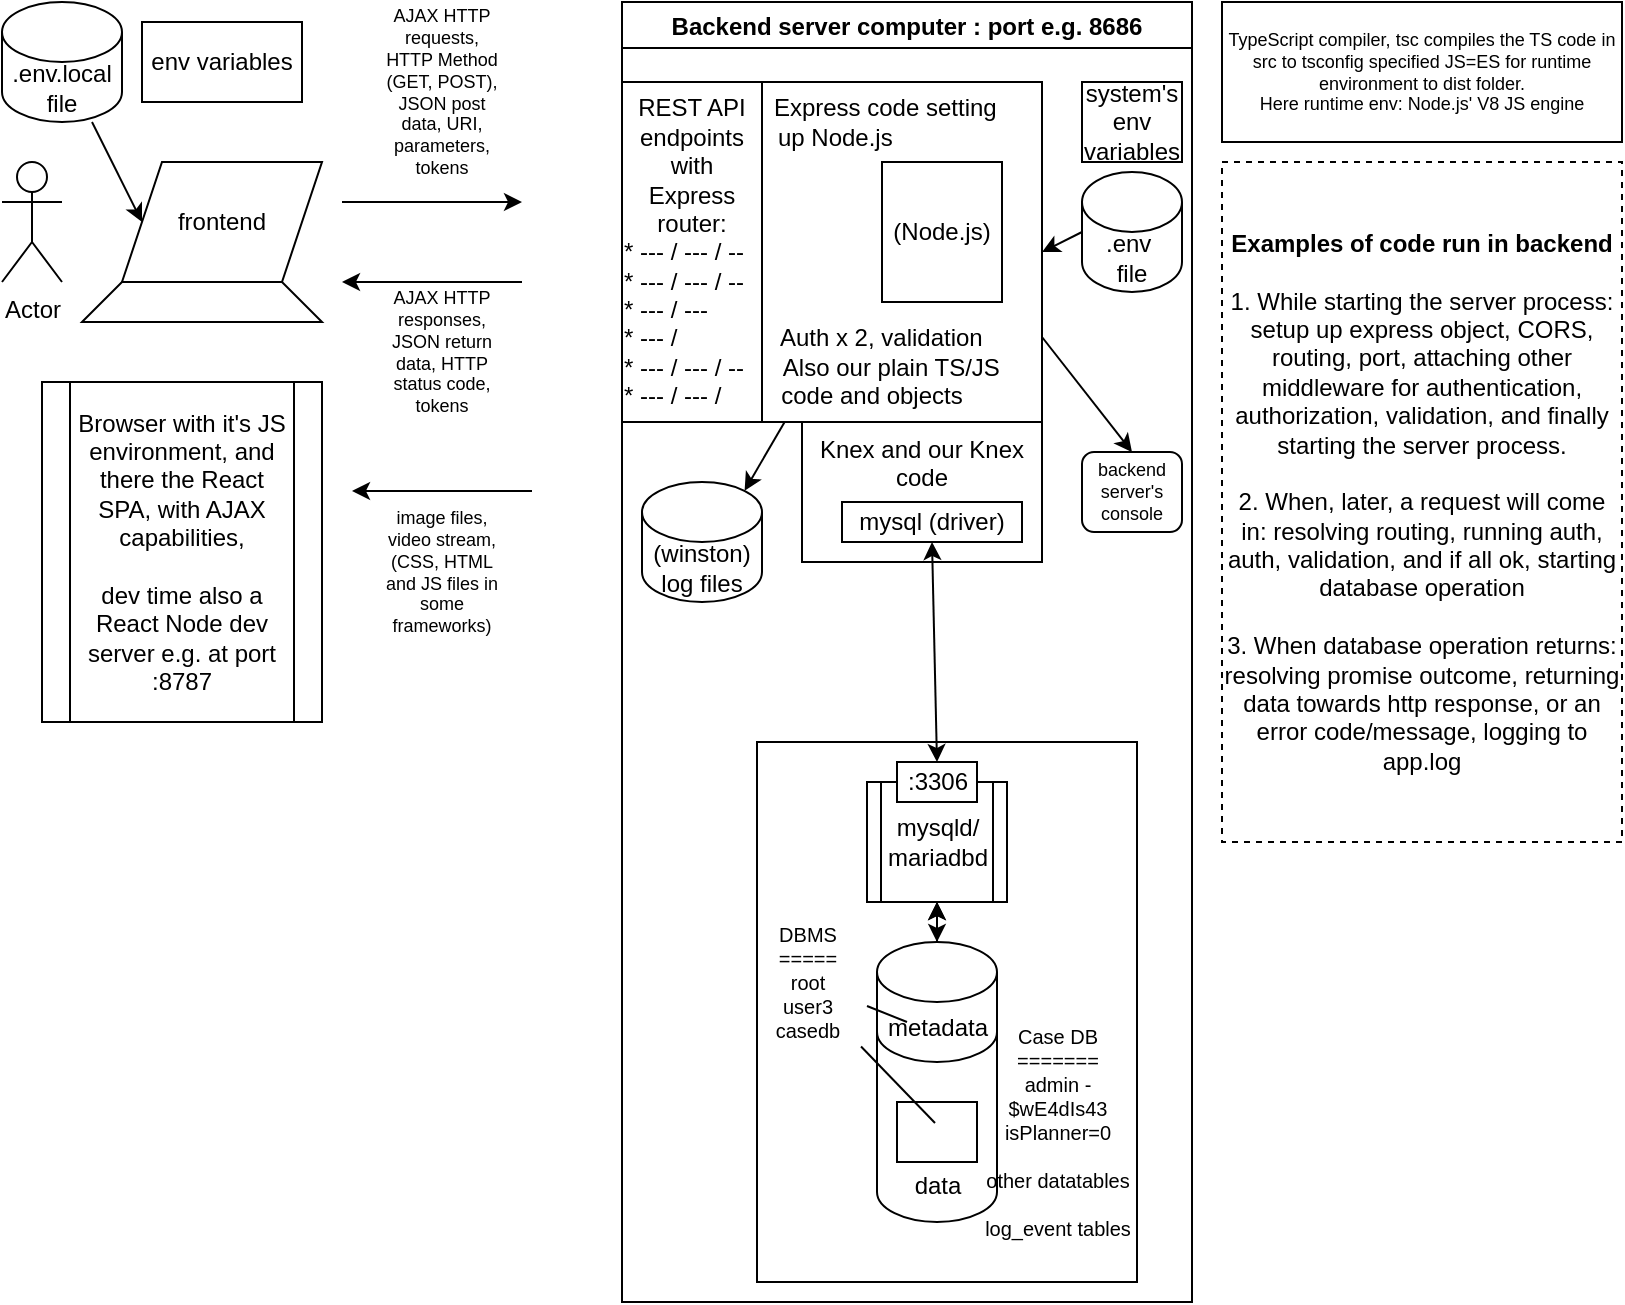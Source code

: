 <mxfile version="22.1.21" type="device">
  <diagram id="h55tdj7QSrnUSHJwO-mU" name="Page-1">
    <mxGraphModel dx="1293" dy="1182" grid="1" gridSize="10" guides="1" tooltips="1" connect="1" arrows="1" fold="1" page="1" pageScale="1" pageWidth="850" pageHeight="1100" math="0" shadow="0">
      <root>
        <mxCell id="0" />
        <mxCell id="1" parent="0" />
        <mxCell id="G-eGzGCWV8WMttfqfIlS-1" value="&lt;div&gt;&lt;b&gt;Examples of code run in backend&lt;/b&gt;&lt;br&gt;&lt;br&gt;&lt;/div&gt;&lt;div&gt;1. While starting the server process: setup up express object, CORS, routing, port, attaching other middleware for authentication, authorization, validation, and finally starting the server process.&lt;/div&gt;&lt;div&gt;&lt;br&gt;&lt;/div&gt;&lt;div&gt;2. When, later, a request will come in: resolving routing, running auth, auth, validation, and if all ok, starting database operation&lt;/div&gt;&lt;div&gt;&lt;br&gt;&lt;/div&gt;&lt;div&gt;3. When database operation returns: resolving promise outcome, returning data towards http response, or an error code/message, logging to app.log &lt;br&gt;&lt;/div&gt;" style="rounded=0;whiteSpace=wrap;html=1;dashed=1;" vertex="1" parent="1">
          <mxGeometry x="640" y="100" width="200" height="340" as="geometry" />
        </mxCell>
        <mxCell id="TLyrYJzbf9Jdq_ymWs2M-2" value="Actor" style="shape=umlActor;verticalLabelPosition=bottom;verticalAlign=top;html=1;outlineConnect=0;" parent="1" vertex="1">
          <mxGeometry x="30" y="100" width="30" height="60" as="geometry" />
        </mxCell>
        <mxCell id="TLyrYJzbf9Jdq_ymWs2M-6" value="" style="shape=trapezoid;perimeter=trapezoidPerimeter;whiteSpace=wrap;html=1;fixedSize=1;" parent="1" vertex="1">
          <mxGeometry x="70" y="160" width="120" height="20" as="geometry" />
        </mxCell>
        <mxCell id="TLyrYJzbf9Jdq_ymWs2M-7" value="frontend" style="shape=parallelogram;perimeter=parallelogramPerimeter;whiteSpace=wrap;html=1;fixedSize=1;" parent="1" vertex="1">
          <mxGeometry x="90" y="100" width="100" height="60" as="geometry" />
        </mxCell>
        <mxCell id="TLyrYJzbf9Jdq_ymWs2M-8" value="&lt;div&gt;Browser with it&#39;s JS environment, and there the React SPA, with AJAX capabilities,&lt;/div&gt;&lt;div&gt;&lt;br&gt;&lt;/div&gt;&lt;div&gt;dev time also a React Node dev server e.g. at port :8787&lt;br&gt;&lt;/div&gt;" style="shape=process;whiteSpace=wrap;html=1;backgroundOutline=1;" parent="1" vertex="1">
          <mxGeometry x="50" y="210" width="140" height="170" as="geometry" />
        </mxCell>
        <mxCell id="TLyrYJzbf9Jdq_ymWs2M-10" value="Backend server computer : port e.g. 8686" style="swimlane;" parent="1" vertex="1">
          <mxGeometry x="340" y="20" width="285" height="650" as="geometry" />
        </mxCell>
        <mxCell id="G-eGzGCWV8WMttfqfIlS-2" value="" style="rounded=0;whiteSpace=wrap;html=1;" vertex="1" parent="TLyrYJzbf9Jdq_ymWs2M-10">
          <mxGeometry x="67.5" y="370" width="190" height="270" as="geometry" />
        </mxCell>
        <mxCell id="TLyrYJzbf9Jdq_ymWs2M-38" value="&lt;div&gt;Knex and our Knex code&lt;/div&gt;&lt;div&gt;&lt;br&gt;&lt;/div&gt;&lt;div&gt;&lt;br&gt;&lt;/div&gt;" style="rounded=0;whiteSpace=wrap;html=1;" parent="TLyrYJzbf9Jdq_ymWs2M-10" vertex="1">
          <mxGeometry x="90" y="210" width="120" height="70" as="geometry" />
        </mxCell>
        <mxCell id="TLyrYJzbf9Jdq_ymWs2M-48" style="rounded=0;orthogonalLoop=1;jettySize=auto;html=1;exitX=0.855;exitY=0;exitDx=0;exitDy=4.35;exitPerimeter=0;fontSize=9;startArrow=classic;startFill=1;endArrow=none;endFill=0;entryX=0.39;entryY=0.994;entryDx=0;entryDy=0;entryPerimeter=0;" parent="TLyrYJzbf9Jdq_ymWs2M-10" source="TLyrYJzbf9Jdq_ymWs2M-21" target="TLyrYJzbf9Jdq_ymWs2M-30" edge="1">
          <mxGeometry relative="1" as="geometry" />
        </mxCell>
        <mxCell id="TLyrYJzbf9Jdq_ymWs2M-21" value="(winston) log files" style="shape=cylinder3;whiteSpace=wrap;html=1;boundedLbl=1;backgroundOutline=1;size=15;" parent="TLyrYJzbf9Jdq_ymWs2M-10" vertex="1">
          <mxGeometry x="10" y="240" width="60" height="60" as="geometry" />
        </mxCell>
        <mxCell id="TLyrYJzbf9Jdq_ymWs2M-30" value="&lt;div&gt;&amp;nbsp;&amp;nbsp;&amp;nbsp;&amp;nbsp;&amp;nbsp;&amp;nbsp;&amp;nbsp;&amp;nbsp;&amp;nbsp;&amp;nbsp;&amp;nbsp;&amp;nbsp;&amp;nbsp;&amp;nbsp;&amp;nbsp; Express code setting&lt;/div&gt;&lt;div&gt;&amp;nbsp;up Node.js&lt;/div&gt;&lt;br&gt;&lt;br&gt;&lt;br&gt;&lt;div&gt;&lt;br&gt;&lt;/div&gt;&lt;div&gt;&lt;br&gt;&lt;/div&gt;&lt;div&gt;&lt;br&gt;&lt;/div&gt;&amp;nbsp;&amp;nbsp;&amp;nbsp;&amp;nbsp;&amp;nbsp;&amp;nbsp;&amp;nbsp;&amp;nbsp;&amp;nbsp;&amp;nbsp;&amp;nbsp;&amp;nbsp;&amp;nbsp;&amp;nbsp; Auth x 2, validation&lt;br&gt;&lt;div&gt;&amp;nbsp;&amp;nbsp;&amp;nbsp;&amp;nbsp;&amp;nbsp;&amp;nbsp;&amp;nbsp;&amp;nbsp;&amp;nbsp;&amp;nbsp;&amp;nbsp;&amp;nbsp;&amp;nbsp;&amp;nbsp;&amp;nbsp;&amp;nbsp;&amp;nbsp; Also our plain TS/JS&lt;/div&gt;&lt;div&gt;&amp;nbsp; &amp;nbsp; &amp;nbsp; &amp;nbsp; &amp;nbsp;&amp;nbsp;&amp;nbsp; code and objects&lt;/div&gt;" style="rounded=0;whiteSpace=wrap;html=1;" parent="TLyrYJzbf9Jdq_ymWs2M-10" vertex="1">
          <mxGeometry y="40" width="210" height="170" as="geometry" />
        </mxCell>
        <mxCell id="TLyrYJzbf9Jdq_ymWs2M-31" value="(Node.js)" style="rounded=0;whiteSpace=wrap;html=1;" parent="TLyrYJzbf9Jdq_ymWs2M-10" vertex="1">
          <mxGeometry x="130" y="80" width="60" height="70" as="geometry" />
        </mxCell>
        <mxCell id="TLyrYJzbf9Jdq_ymWs2M-35" style="edgeStyle=orthogonalEdgeStyle;rounded=0;orthogonalLoop=1;jettySize=auto;html=1;exitX=0.5;exitY=1;exitDx=0;exitDy=0;startArrow=classic;startFill=1;" parent="TLyrYJzbf9Jdq_ymWs2M-10" source="TLyrYJzbf9Jdq_ymWs2M-31" target="TLyrYJzbf9Jdq_ymWs2M-31" edge="1">
          <mxGeometry relative="1" as="geometry" />
        </mxCell>
        <mxCell id="TLyrYJzbf9Jdq_ymWs2M-36" value="&lt;div align=&quot;center&quot;&gt;system&#39;s env variables&lt;/div&gt;" style="rounded=0;whiteSpace=wrap;html=1;align=center;" parent="TLyrYJzbf9Jdq_ymWs2M-10" vertex="1">
          <mxGeometry x="230" y="40" width="50" height="40" as="geometry" />
        </mxCell>
        <mxCell id="TLyrYJzbf9Jdq_ymWs2M-37" value="mysql (driver)" style="rounded=0;whiteSpace=wrap;html=1;" parent="TLyrYJzbf9Jdq_ymWs2M-10" vertex="1">
          <mxGeometry x="110" y="250" width="90" height="20" as="geometry" />
        </mxCell>
        <mxCell id="TLyrYJzbf9Jdq_ymWs2M-49" value="&lt;div align=&quot;center&quot;&gt;backend server&#39;s console&lt;/div&gt;" style="rounded=1;whiteSpace=wrap;html=1;fontSize=9;fillColor=#FFFFFF;align=center;" parent="TLyrYJzbf9Jdq_ymWs2M-10" vertex="1">
          <mxGeometry x="230" y="225" width="50" height="40" as="geometry" />
        </mxCell>
        <mxCell id="TLyrYJzbf9Jdq_ymWs2M-47" value="" style="endArrow=classic;startArrow=none;html=1;rounded=0;fontSize=9;startFill=0;exitX=1;exitY=0.75;exitDx=0;exitDy=0;entryX=0.5;entryY=0;entryDx=0;entryDy=0;" parent="TLyrYJzbf9Jdq_ymWs2M-10" source="TLyrYJzbf9Jdq_ymWs2M-30" target="TLyrYJzbf9Jdq_ymWs2M-49" edge="1">
          <mxGeometry width="50" height="50" relative="1" as="geometry">
            <mxPoint x="30" y="390" as="sourcePoint" />
            <mxPoint x="80" y="340" as="targetPoint" />
          </mxGeometry>
        </mxCell>
        <mxCell id="TLyrYJzbf9Jdq_ymWs2M-1" value="&lt;div&gt;&lt;br&gt;&lt;/div&gt;&lt;div&gt;&lt;br&gt;&lt;/div&gt;&lt;div&gt;&lt;br&gt;&lt;/div&gt;&lt;div&gt;&lt;br&gt;&lt;/div&gt;&lt;div&gt;data&lt;/div&gt;" style="shape=cylinder3;whiteSpace=wrap;html=1;boundedLbl=1;backgroundOutline=1;size=15;labelPosition=center;verticalLabelPosition=middle;align=center;verticalAlign=middle;" parent="TLyrYJzbf9Jdq_ymWs2M-10" vertex="1">
          <mxGeometry x="127.5" y="490" width="60" height="120" as="geometry" />
        </mxCell>
        <mxCell id="TLyrYJzbf9Jdq_ymWs2M-16" value="&lt;div&gt;mysqld/&lt;/div&gt;&lt;div&gt;mariadbd&lt;br&gt;&lt;/div&gt;" style="shape=process;whiteSpace=wrap;html=1;backgroundOutline=1;" parent="TLyrYJzbf9Jdq_ymWs2M-10" vertex="1">
          <mxGeometry x="122.5" y="390" width="70" height="60" as="geometry" />
        </mxCell>
        <mxCell id="TLyrYJzbf9Jdq_ymWs2M-20" value="" style="edgeStyle=orthogonalEdgeStyle;rounded=0;orthogonalLoop=1;jettySize=auto;html=1;startArrow=classic;startFill=1;" parent="TLyrYJzbf9Jdq_ymWs2M-10" source="TLyrYJzbf9Jdq_ymWs2M-1" target="TLyrYJzbf9Jdq_ymWs2M-16" edge="1">
          <mxGeometry relative="1" as="geometry" />
        </mxCell>
        <mxCell id="TLyrYJzbf9Jdq_ymWs2M-17" value="metadata" style="shape=cylinder3;whiteSpace=wrap;html=1;boundedLbl=1;backgroundOutline=1;size=15;" parent="TLyrYJzbf9Jdq_ymWs2M-10" vertex="1">
          <mxGeometry x="127.5" y="470" width="60" height="60" as="geometry" />
        </mxCell>
        <mxCell id="TLyrYJzbf9Jdq_ymWs2M-19" style="edgeStyle=orthogonalEdgeStyle;rounded=0;orthogonalLoop=1;jettySize=auto;html=1;entryX=0.5;entryY=1;entryDx=0;entryDy=0;startArrow=classic;startFill=1;" parent="TLyrYJzbf9Jdq_ymWs2M-10" source="TLyrYJzbf9Jdq_ymWs2M-17" target="TLyrYJzbf9Jdq_ymWs2M-16" edge="1">
          <mxGeometry relative="1" as="geometry" />
        </mxCell>
        <mxCell id="TLyrYJzbf9Jdq_ymWs2M-24" value=":3306" style="rounded=0;whiteSpace=wrap;html=1;" parent="TLyrYJzbf9Jdq_ymWs2M-10" vertex="1">
          <mxGeometry x="137.5" y="380" width="40" height="20" as="geometry" />
        </mxCell>
        <mxCell id="t30_W6AVCSpnA5dPM2ru-3" value="&lt;div style=&quot;font-size: 10px;&quot;&gt;DBMS&lt;/div&gt;&lt;div style=&quot;font-size: 10px;&quot;&gt;=====&lt;br&gt;&lt;/div&gt;&lt;div style=&quot;font-size: 10px;&quot;&gt;root&lt;br&gt;&lt;/div&gt;&lt;div style=&quot;font-size: 10px;&quot;&gt;user3&lt;/div&gt;&lt;div style=&quot;font-size: 10px;&quot;&gt;casedb&lt;br style=&quot;font-size: 10px;&quot;&gt;&lt;/div&gt;" style="text;strokeColor=none;align=center;fillColor=none;html=1;verticalAlign=middle;whiteSpace=wrap;rounded=0;fontSize=10;" parent="TLyrYJzbf9Jdq_ymWs2M-10" vertex="1">
          <mxGeometry x="62.5" y="450" width="60" height="80" as="geometry" />
        </mxCell>
        <mxCell id="t30_W6AVCSpnA5dPM2ru-7" value="" style="rounded=0;whiteSpace=wrap;html=1;" parent="TLyrYJzbf9Jdq_ymWs2M-10" vertex="1">
          <mxGeometry x="137.5" y="550" width="40" height="30" as="geometry" />
        </mxCell>
        <mxCell id="t30_W6AVCSpnA5dPM2ru-6" value="" style="endArrow=none;html=1;rounded=0;exitX=0.475;exitY=0.35;exitDx=0;exitDy=0;exitPerimeter=0;entryX=-0.133;entryY=0.871;entryDx=0;entryDy=0;entryPerimeter=0;" parent="TLyrYJzbf9Jdq_ymWs2M-10" source="t30_W6AVCSpnA5dPM2ru-7" target="TLyrYJzbf9Jdq_ymWs2M-17" edge="1">
          <mxGeometry width="50" height="50" relative="1" as="geometry">
            <mxPoint x="144.5" y="510" as="sourcePoint" />
            <mxPoint x="47.5" y="580" as="targetPoint" />
          </mxGeometry>
        </mxCell>
        <mxCell id="t30_W6AVCSpnA5dPM2ru-10" value="&lt;div&gt;Case DB&lt;/div&gt;&lt;div&gt;=======&lt;/div&gt;&lt;div style=&quot;font-size: 10px;&quot;&gt;admin - $wE4dIs43 isPlanner=0&lt;/div&gt;&lt;div style=&quot;font-size: 10px;&quot;&gt;&amp;nbsp;&lt;br&gt;&lt;/div&gt;&lt;div&gt;other datatables&lt;/div&gt;&lt;div&gt;&lt;br&gt;&lt;/div&gt;&lt;div&gt;log_event tables&lt;br&gt;&lt;/div&gt;" style="text;strokeColor=none;align=center;fillColor=none;html=1;verticalAlign=middle;whiteSpace=wrap;rounded=0;fontSize=10;" parent="TLyrYJzbf9Jdq_ymWs2M-10" vertex="1">
          <mxGeometry x="177.5" y="550" width="80" height="30" as="geometry" />
        </mxCell>
        <mxCell id="t30_W6AVCSpnA5dPM2ru-5" value="" style="endArrow=none;html=1;rounded=0;" parent="TLyrYJzbf9Jdq_ymWs2M-10" target="t30_W6AVCSpnA5dPM2ru-3" edge="1">
          <mxGeometry width="50" height="50" relative="1" as="geometry">
            <mxPoint x="142.5" y="510" as="sourcePoint" />
            <mxPoint x="118.5" y="492" as="targetPoint" />
          </mxGeometry>
        </mxCell>
        <mxCell id="TLyrYJzbf9Jdq_ymWs2M-42" style="rounded=0;orthogonalLoop=1;jettySize=auto;html=1;entryX=0.5;entryY=1;entryDx=0;entryDy=0;startArrow=classic;startFill=1;exitX=0.5;exitY=0;exitDx=0;exitDy=0;" parent="TLyrYJzbf9Jdq_ymWs2M-10" target="TLyrYJzbf9Jdq_ymWs2M-37" edge="1" source="TLyrYJzbf9Jdq_ymWs2M-24">
          <mxGeometry relative="1" as="geometry">
            <mxPoint x="150" y="290" as="sourcePoint" />
            <mxPoint x="390" y="440" as="targetPoint" />
          </mxGeometry>
        </mxCell>
        <mxCell id="TLyrYJzbf9Jdq_ymWs2M-29" value="&lt;div&gt;REST API endpoints with Express router:&lt;/div&gt;&lt;div align=&quot;left&quot;&gt;* --- / --- / --&lt;/div&gt;&lt;div align=&quot;left&quot;&gt;* --- / --- / --&lt;/div&gt;&lt;div align=&quot;left&quot;&gt;* --- / --- &lt;br&gt;&lt;/div&gt;&lt;div align=&quot;left&quot;&gt;* --- / &lt;br&gt;&lt;/div&gt;&lt;div align=&quot;left&quot;&gt;* --- / --- / --&lt;/div&gt;&lt;div align=&quot;left&quot;&gt;* --- / --- / &lt;br&gt;&lt;/div&gt;" style="rounded=0;whiteSpace=wrap;html=1;" parent="TLyrYJzbf9Jdq_ymWs2M-10" vertex="1">
          <mxGeometry y="40" width="70" height="170" as="geometry" />
        </mxCell>
        <mxCell id="G-eGzGCWV8WMttfqfIlS-21" value="&lt;div&gt;.env&amp;nbsp;&lt;/div&gt;&lt;div&gt;file&lt;/div&gt;" style="shape=cylinder3;whiteSpace=wrap;html=1;boundedLbl=1;backgroundOutline=1;size=15;" vertex="1" parent="TLyrYJzbf9Jdq_ymWs2M-10">
          <mxGeometry x="230" y="85" width="50" height="60" as="geometry" />
        </mxCell>
        <mxCell id="G-eGzGCWV8WMttfqfIlS-22" value="" style="endArrow=classic;startArrow=none;html=1;rounded=0;fontSize=9;startFill=0;exitX=0;exitY=0.5;exitDx=0;exitDy=0;entryX=1;entryY=0.5;entryDx=0;entryDy=0;exitPerimeter=0;" edge="1" parent="TLyrYJzbf9Jdq_ymWs2M-10" source="G-eGzGCWV8WMttfqfIlS-21" target="TLyrYJzbf9Jdq_ymWs2M-30">
          <mxGeometry width="50" height="50" relative="1" as="geometry">
            <mxPoint x="220" y="178" as="sourcePoint" />
            <mxPoint x="265" y="235" as="targetPoint" />
          </mxGeometry>
        </mxCell>
        <mxCell id="TLyrYJzbf9Jdq_ymWs2M-55" value="" style="endArrow=classic;html=1;rounded=0;fontSize=9;" parent="1" edge="1">
          <mxGeometry width="50" height="50" relative="1" as="geometry">
            <mxPoint x="200" y="120" as="sourcePoint" />
            <mxPoint x="290" y="120" as="targetPoint" />
          </mxGeometry>
        </mxCell>
        <mxCell id="TLyrYJzbf9Jdq_ymWs2M-56" value="AJAX HTTP requests, HTTP Method (GET, POST), JSON post data, URI, parameters, tokens" style="text;html=1;strokeColor=none;fillColor=none;align=center;verticalAlign=middle;whiteSpace=wrap;rounded=0;fontSize=9;" parent="1" vertex="1">
          <mxGeometry x="220" y="50" width="60" height="30" as="geometry" />
        </mxCell>
        <mxCell id="TLyrYJzbf9Jdq_ymWs2M-57" value="" style="endArrow=classic;html=1;rounded=0;fontSize=9;" parent="1" edge="1">
          <mxGeometry width="50" height="50" relative="1" as="geometry">
            <mxPoint x="290" y="160" as="sourcePoint" />
            <mxPoint x="200" y="160" as="targetPoint" />
          </mxGeometry>
        </mxCell>
        <mxCell id="TLyrYJzbf9Jdq_ymWs2M-58" value="AJAX HTTP responses, JSON return data, HTTP status code, tokens" style="text;html=1;strokeColor=none;fillColor=none;align=center;verticalAlign=middle;whiteSpace=wrap;rounded=0;fontSize=9;" parent="1" vertex="1">
          <mxGeometry x="220" y="180" width="60" height="30" as="geometry" />
        </mxCell>
        <mxCell id="TLyrYJzbf9Jdq_ymWs2M-60" value="" style="endArrow=classic;html=1;rounded=0;fontSize=9;" parent="1" edge="1">
          <mxGeometry width="50" height="50" relative="1" as="geometry">
            <mxPoint x="295" y="264.5" as="sourcePoint" />
            <mxPoint x="205" y="264.5" as="targetPoint" />
          </mxGeometry>
        </mxCell>
        <mxCell id="TLyrYJzbf9Jdq_ymWs2M-61" value="image files, video stream, (CSS, HTML and JS files in some frameworks)" style="text;html=1;strokeColor=none;fillColor=none;align=center;verticalAlign=middle;whiteSpace=wrap;rounded=0;fontSize=9;" parent="1" vertex="1">
          <mxGeometry x="220" y="290" width="60" height="30" as="geometry" />
        </mxCell>
        <mxCell id="t30_W6AVCSpnA5dPM2ru-9" value="&lt;div align=&quot;center&quot;&gt;env variables&lt;/div&gt;" style="rounded=0;whiteSpace=wrap;html=1;align=center;" parent="1" vertex="1">
          <mxGeometry x="100" y="30" width="80" height="40" as="geometry" />
        </mxCell>
        <mxCell id="TLyrYJzbf9Jdq_ymWs2M-45" value="TypeScript compiler, tsc compiles the TS code in src to tsconfig specified JS=ES for runtime environment to dist folder. &lt;br&gt;Here runtime env: Node.js&#39; V8 JS engine" style="rounded=0;whiteSpace=wrap;html=1;fontSize=9;" parent="1" vertex="1">
          <mxGeometry x="640" y="20" width="200" height="70" as="geometry" />
        </mxCell>
        <mxCell id="G-eGzGCWV8WMttfqfIlS-20" value="&lt;div&gt;.env.local &lt;br&gt;&lt;/div&gt;&lt;div&gt;file&lt;/div&gt;" style="shape=cylinder3;whiteSpace=wrap;html=1;boundedLbl=1;backgroundOutline=1;size=15;" vertex="1" parent="1">
          <mxGeometry x="30" y="20" width="60" height="60" as="geometry" />
        </mxCell>
        <mxCell id="G-eGzGCWV8WMttfqfIlS-24" value="" style="endArrow=classic;startArrow=none;html=1;rounded=0;fontSize=9;startFill=0;entryX=0;entryY=0.5;entryDx=0;entryDy=0;" edge="1" parent="1" source="G-eGzGCWV8WMttfqfIlS-20" target="TLyrYJzbf9Jdq_ymWs2M-7">
          <mxGeometry width="50" height="50" relative="1" as="geometry">
            <mxPoint x="580" y="145" as="sourcePoint" />
            <mxPoint x="560" y="155" as="targetPoint" />
          </mxGeometry>
        </mxCell>
      </root>
    </mxGraphModel>
  </diagram>
</mxfile>
